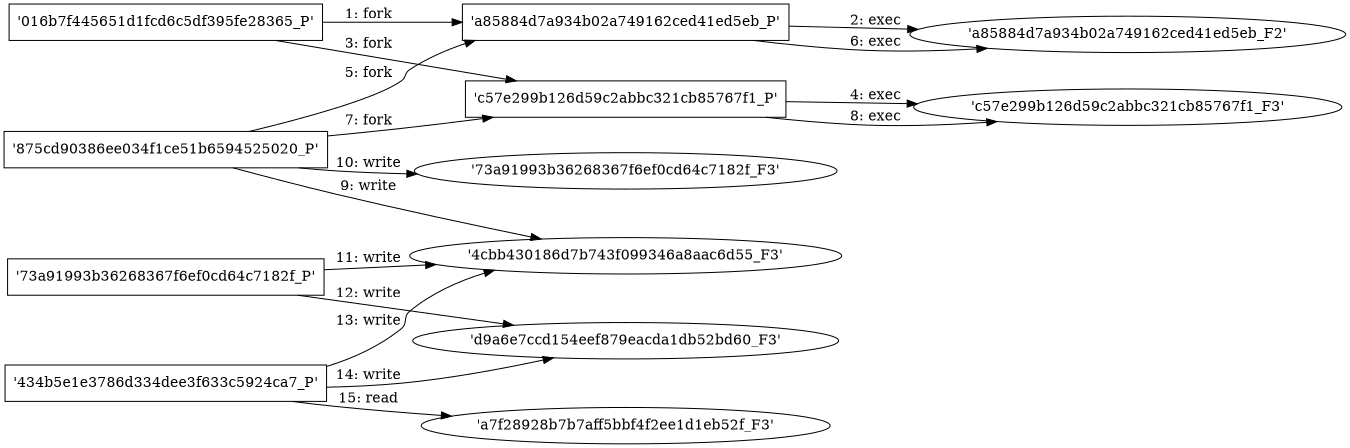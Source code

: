 digraph "D:\Learning\Paper\apt\基于CTI的攻击预警\Dataset\攻击图\ASGfromALLCTI\Bitdefender Stops ZCrypt Worm-Like Ransomware.dot" {
rankdir="LR"
size="9"
fixedsize="false"
splines="true"
nodesep=0.3
ranksep=0
fontsize=10
overlap="scalexy"
engine= "neato"
	"'016b7f445651d1fcd6c5df395fe28365_P'" [node_type=Process shape=box]
	"'a85884d7a934b02a749162ced41ed5eb_P'" [node_type=Process shape=box]
	"'016b7f445651d1fcd6c5df395fe28365_P'" -> "'a85884d7a934b02a749162ced41ed5eb_P'" [label="1: fork"]
	"'a85884d7a934b02a749162ced41ed5eb_P'" [node_type=Process shape=box]
	"'a85884d7a934b02a749162ced41ed5eb_F2'" [node_type=File shape=ellipse]
	"'a85884d7a934b02a749162ced41ed5eb_P'" -> "'a85884d7a934b02a749162ced41ed5eb_F2'" [label="2: exec"]
	"'016b7f445651d1fcd6c5df395fe28365_P'" [node_type=Process shape=box]
	"'c57e299b126d59c2abbc321cb85767f1_P'" [node_type=Process shape=box]
	"'016b7f445651d1fcd6c5df395fe28365_P'" -> "'c57e299b126d59c2abbc321cb85767f1_P'" [label="3: fork"]
	"'c57e299b126d59c2abbc321cb85767f1_P'" [node_type=Process shape=box]
	"'c57e299b126d59c2abbc321cb85767f1_F3'" [node_type=File shape=ellipse]
	"'c57e299b126d59c2abbc321cb85767f1_P'" -> "'c57e299b126d59c2abbc321cb85767f1_F3'" [label="4: exec"]
	"'875cd90386ee034f1ce51b6594525020_P'" [node_type=Process shape=box]
	"'a85884d7a934b02a749162ced41ed5eb_P'" [node_type=Process shape=box]
	"'875cd90386ee034f1ce51b6594525020_P'" -> "'a85884d7a934b02a749162ced41ed5eb_P'" [label="5: fork"]
	"'a85884d7a934b02a749162ced41ed5eb_P'" [node_type=Process shape=box]
	"'a85884d7a934b02a749162ced41ed5eb_F2'" [node_type=File shape=ellipse]
	"'a85884d7a934b02a749162ced41ed5eb_P'" -> "'a85884d7a934b02a749162ced41ed5eb_F2'" [label="6: exec"]
	"'875cd90386ee034f1ce51b6594525020_P'" [node_type=Process shape=box]
	"'c57e299b126d59c2abbc321cb85767f1_P'" [node_type=Process shape=box]
	"'875cd90386ee034f1ce51b6594525020_P'" -> "'c57e299b126d59c2abbc321cb85767f1_P'" [label="7: fork"]
	"'c57e299b126d59c2abbc321cb85767f1_P'" [node_type=Process shape=box]
	"'c57e299b126d59c2abbc321cb85767f1_F3'" [node_type=File shape=ellipse]
	"'c57e299b126d59c2abbc321cb85767f1_P'" -> "'c57e299b126d59c2abbc321cb85767f1_F3'" [label="8: exec"]
	"'4cbb430186d7b743f099346a8aac6d55_F3'" [node_type=file shape=ellipse]
	"'875cd90386ee034f1ce51b6594525020_P'" [node_type=Process shape=box]
	"'875cd90386ee034f1ce51b6594525020_P'" -> "'4cbb430186d7b743f099346a8aac6d55_F3'" [label="9: write"]
	"'73a91993b36268367f6ef0cd64c7182f_F3'" [node_type=file shape=ellipse]
	"'875cd90386ee034f1ce51b6594525020_P'" [node_type=Process shape=box]
	"'875cd90386ee034f1ce51b6594525020_P'" -> "'73a91993b36268367f6ef0cd64c7182f_F3'" [label="10: write"]
	"'4cbb430186d7b743f099346a8aac6d55_F3'" [node_type=file shape=ellipse]
	"'73a91993b36268367f6ef0cd64c7182f_P'" [node_type=Process shape=box]
	"'73a91993b36268367f6ef0cd64c7182f_P'" -> "'4cbb430186d7b743f099346a8aac6d55_F3'" [label="11: write"]
	"'d9a6e7ccd154eef879eacda1db52bd60_F3'" [node_type=file shape=ellipse]
	"'73a91993b36268367f6ef0cd64c7182f_P'" [node_type=Process shape=box]
	"'73a91993b36268367f6ef0cd64c7182f_P'" -> "'d9a6e7ccd154eef879eacda1db52bd60_F3'" [label="12: write"]
	"'4cbb430186d7b743f099346a8aac6d55_F3'" [node_type=file shape=ellipse]
	"'434b5e1e3786d334dee3f633c5924ca7_P'" [node_type=Process shape=box]
	"'434b5e1e3786d334dee3f633c5924ca7_P'" -> "'4cbb430186d7b743f099346a8aac6d55_F3'" [label="13: write"]
	"'d9a6e7ccd154eef879eacda1db52bd60_F3'" [node_type=file shape=ellipse]
	"'434b5e1e3786d334dee3f633c5924ca7_P'" [node_type=Process shape=box]
	"'434b5e1e3786d334dee3f633c5924ca7_P'" -> "'d9a6e7ccd154eef879eacda1db52bd60_F3'" [label="14: write"]
	"'a7f28928b7b7aff5bbf4f2ee1d1eb52f_F3'" [node_type=file shape=ellipse]
	"'434b5e1e3786d334dee3f633c5924ca7_P'" [node_type=Process shape=box]
	"'434b5e1e3786d334dee3f633c5924ca7_P'" -> "'a7f28928b7b7aff5bbf4f2ee1d1eb52f_F3'" [label="15: read"]
}

